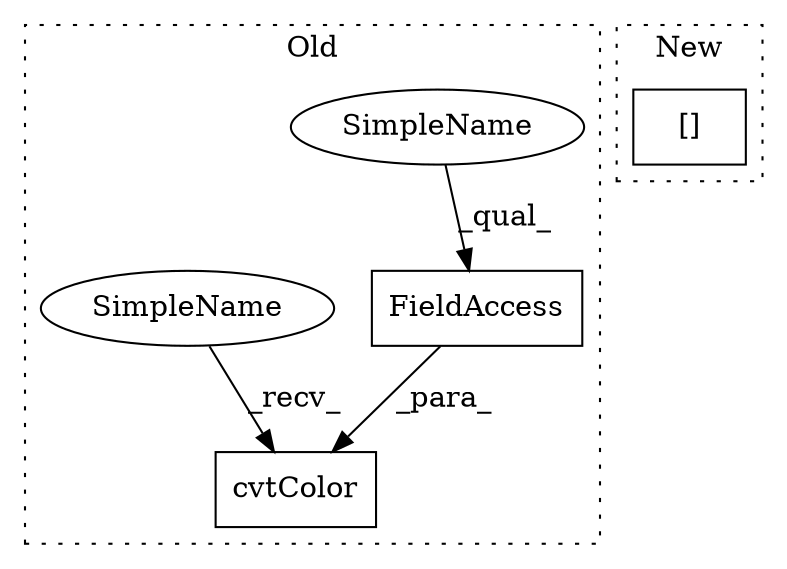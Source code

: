 digraph G {
subgraph cluster0 {
1 [label="cvtColor" a="32" s="5173,5206" l="9,1" shape="box"];
3 [label="FieldAccess" a="22" s="5188" l="18" shape="box"];
4 [label="SimpleName" a="42" s="5188" l="3" shape="ellipse"];
5 [label="SimpleName" a="42" s="5169" l="3" shape="ellipse"];
label = "Old";
style="dotted";
}
subgraph cluster1 {
2 [label="[]" a="2" s="5380,5399" l="18,1" shape="box"];
label = "New";
style="dotted";
}
3 -> 1 [label="_para_"];
4 -> 3 [label="_qual_"];
5 -> 1 [label="_recv_"];
}